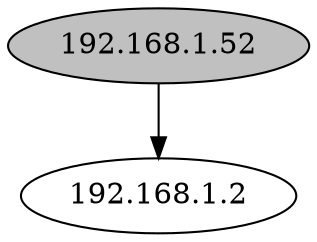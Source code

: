 digraph DAG {
S0[label="192.168.1.52",fillcolor=grey,style=filled];
S1[label="192.168.1.2"];
S0 -> S1
}